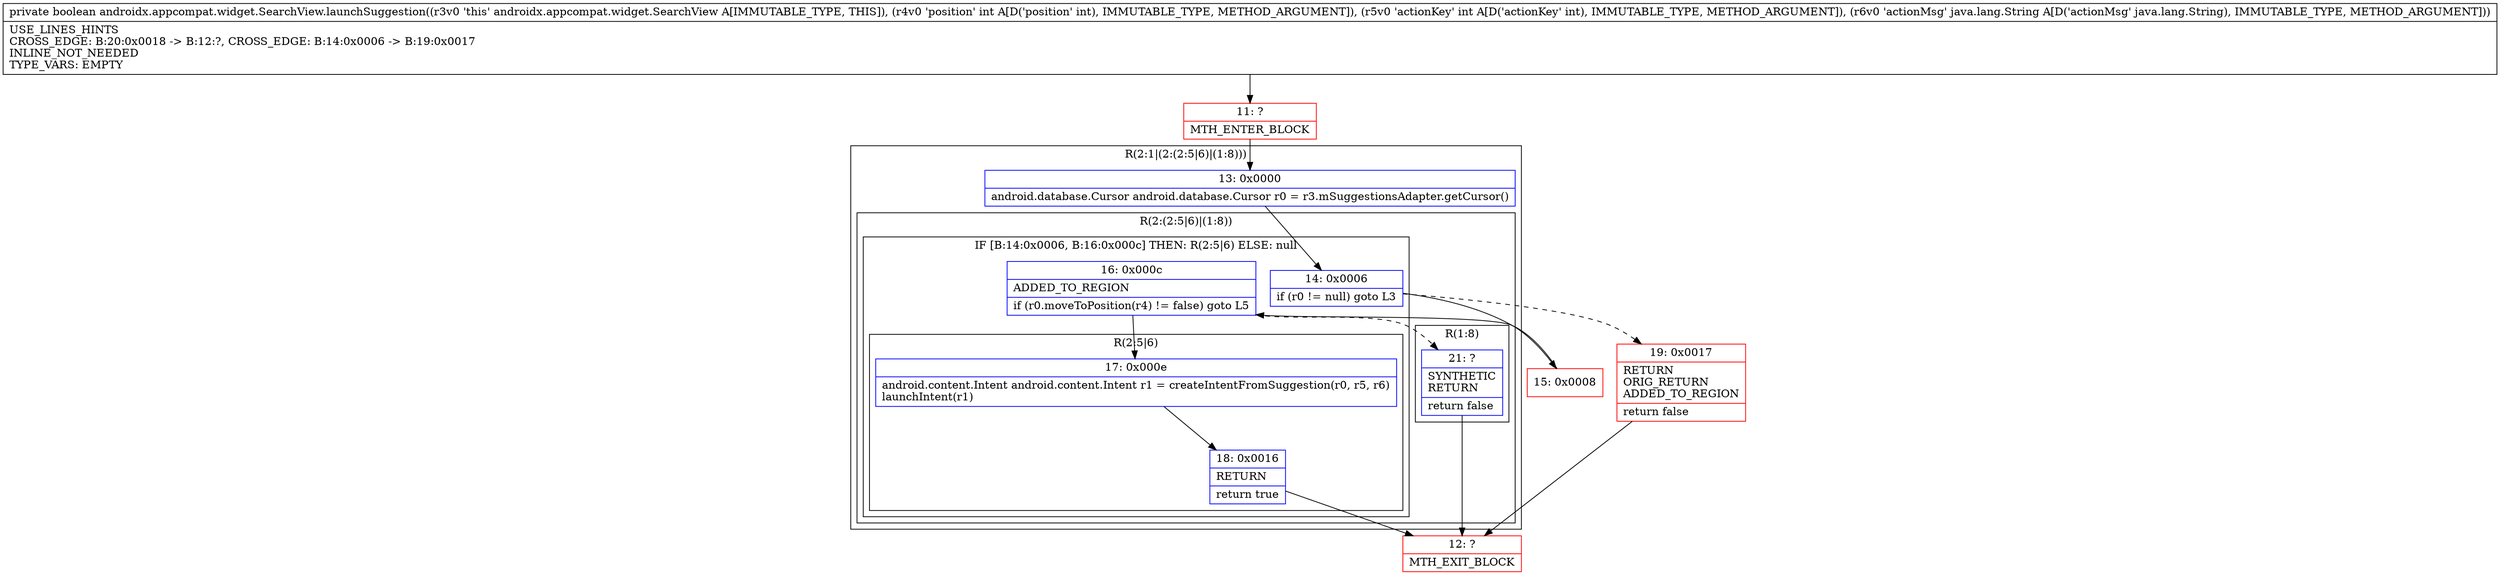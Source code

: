 digraph "CFG forandroidx.appcompat.widget.SearchView.launchSuggestion(IILjava\/lang\/String;)Z" {
subgraph cluster_Region_1109895157 {
label = "R(2:1|(2:(2:5|6)|(1:8)))";
node [shape=record,color=blue];
Node_13 [shape=record,label="{13\:\ 0x0000|android.database.Cursor android.database.Cursor r0 = r3.mSuggestionsAdapter.getCursor()\l}"];
subgraph cluster_Region_1816466826 {
label = "R(2:(2:5|6)|(1:8))";
node [shape=record,color=blue];
subgraph cluster_IfRegion_915037813 {
label = "IF [B:14:0x0006, B:16:0x000c] THEN: R(2:5|6) ELSE: null";
node [shape=record,color=blue];
Node_14 [shape=record,label="{14\:\ 0x0006|if (r0 != null) goto L3\l}"];
Node_16 [shape=record,label="{16\:\ 0x000c|ADDED_TO_REGION\l|if (r0.moveToPosition(r4) != false) goto L5\l}"];
subgraph cluster_Region_1408657286 {
label = "R(2:5|6)";
node [shape=record,color=blue];
Node_17 [shape=record,label="{17\:\ 0x000e|android.content.Intent android.content.Intent r1 = createIntentFromSuggestion(r0, r5, r6)\llaunchIntent(r1)\l}"];
Node_18 [shape=record,label="{18\:\ 0x0016|RETURN\l|return true\l}"];
}
}
subgraph cluster_Region_2089092100 {
label = "R(1:8)";
node [shape=record,color=blue];
Node_21 [shape=record,label="{21\:\ ?|SYNTHETIC\lRETURN\l|return false\l}"];
}
}
}
Node_11 [shape=record,color=red,label="{11\:\ ?|MTH_ENTER_BLOCK\l}"];
Node_15 [shape=record,color=red,label="{15\:\ 0x0008}"];
Node_12 [shape=record,color=red,label="{12\:\ ?|MTH_EXIT_BLOCK\l}"];
Node_19 [shape=record,color=red,label="{19\:\ 0x0017|RETURN\lORIG_RETURN\lADDED_TO_REGION\l|return false\l}"];
MethodNode[shape=record,label="{private boolean androidx.appcompat.widget.SearchView.launchSuggestion((r3v0 'this' androidx.appcompat.widget.SearchView A[IMMUTABLE_TYPE, THIS]), (r4v0 'position' int A[D('position' int), IMMUTABLE_TYPE, METHOD_ARGUMENT]), (r5v0 'actionKey' int A[D('actionKey' int), IMMUTABLE_TYPE, METHOD_ARGUMENT]), (r6v0 'actionMsg' java.lang.String A[D('actionMsg' java.lang.String), IMMUTABLE_TYPE, METHOD_ARGUMENT]))  | USE_LINES_HINTS\lCROSS_EDGE: B:20:0x0018 \-\> B:12:?, CROSS_EDGE: B:14:0x0006 \-\> B:19:0x0017\lINLINE_NOT_NEEDED\lTYPE_VARS: EMPTY\l}"];
MethodNode -> Node_11;Node_13 -> Node_14;
Node_14 -> Node_15;
Node_14 -> Node_19[style=dashed];
Node_16 -> Node_17;
Node_16 -> Node_21[style=dashed];
Node_17 -> Node_18;
Node_18 -> Node_12;
Node_21 -> Node_12;
Node_11 -> Node_13;
Node_15 -> Node_16;
Node_19 -> Node_12;
}

